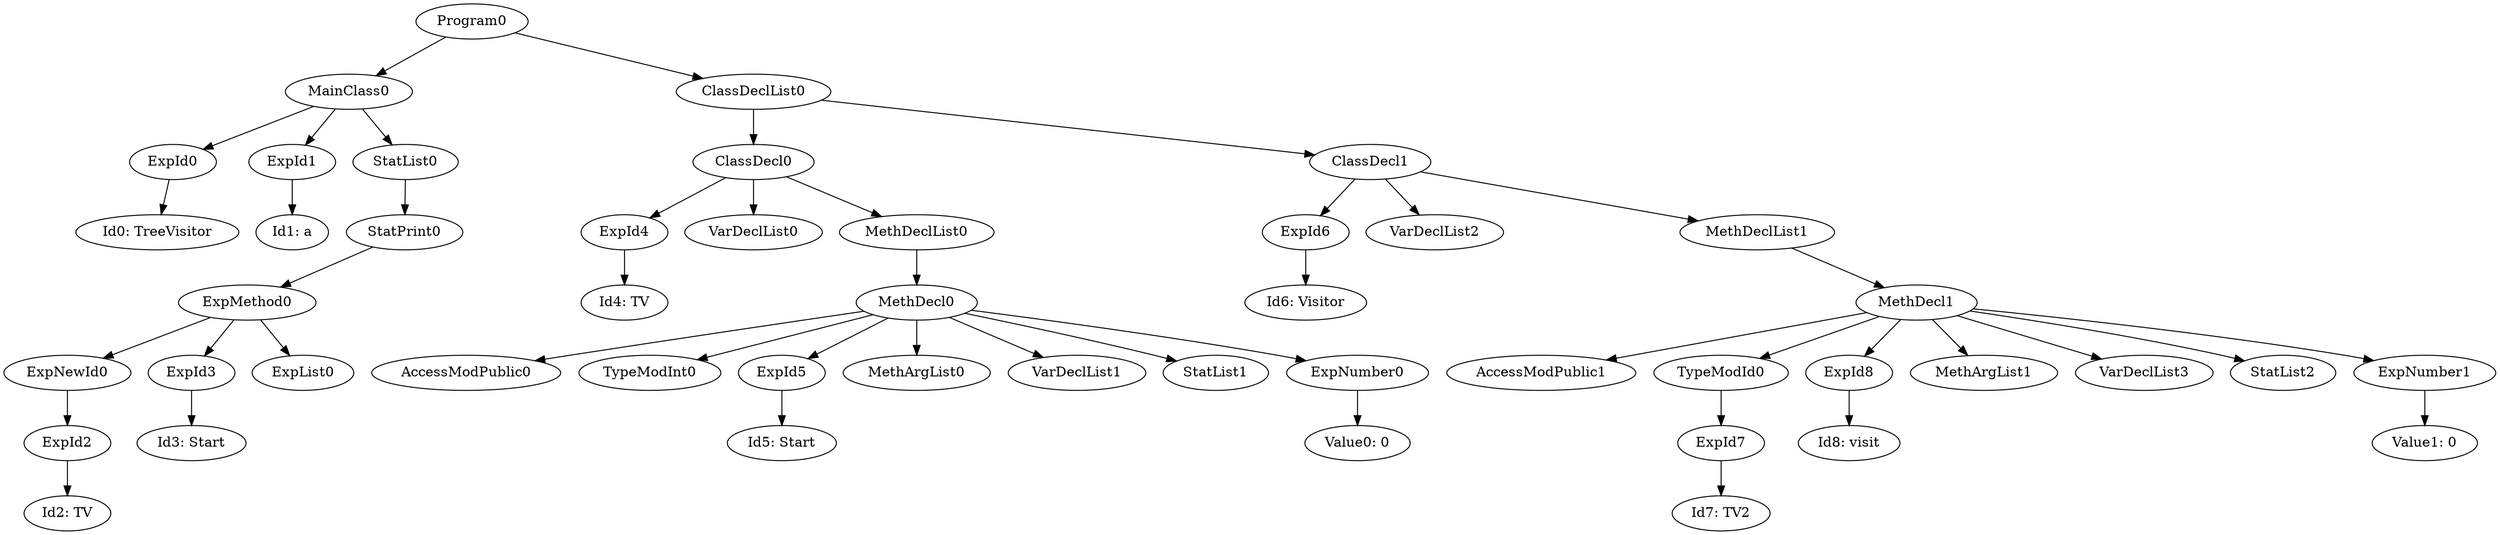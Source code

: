 digraph {
	ordering = out;
	ExpNumber1 -> "Value1: 0";
	Program0 -> MainClass0;
	Program0 -> ClassDeclList0;
	StatList0 -> StatPrint0;
	ExpNumber0 -> "Value0: 0";
	ExpId7 -> "Id7: TV2";
	StatPrint0 -> ExpMethod0;
	ExpNewId0 -> ExpId2;
	MainClass0 -> ExpId0;
	MainClass0 -> ExpId1;
	MainClass0 -> StatList0;
	ClassDeclList0 -> ClassDecl0;
	ClassDeclList0 -> ClassDecl1;
	ExpId1 -> "Id1: a";
	MethDeclList0 -> MethDecl0;
	ExpId8 -> "Id8: visit";
	ExpId2 -> "Id2: TV";
	ClassDecl1 -> ExpId6;
	ClassDecl1 -> VarDeclList2;
	ClassDecl1 -> MethDeclList1;
	TypeModId0 -> ExpId7;
	ExpId3 -> "Id3: Start";
	ExpId4 -> "Id4: TV";
	ExpMethod0 -> ExpNewId0;
	ExpMethod0 -> ExpId3;
	ExpMethod0 -> ExpList0;
	ClassDecl0 -> ExpId4;
	ClassDecl0 -> VarDeclList0;
	ClassDecl0 -> MethDeclList0;
	MethDeclList1 -> MethDecl1;
	MethDecl0 -> AccessModPublic0;
	MethDecl0 -> TypeModInt0;
	MethDecl0 -> ExpId5;
	MethDecl0 -> MethArgList0;
	MethDecl0 -> VarDeclList1;
	MethDecl0 -> StatList1;
	MethDecl0 -> ExpNumber0;
	ExpId5 -> "Id5: Start";
	ExpId6 -> "Id6: Visitor";
	ExpId0 -> "Id0: TreeVisitor";
	MethDecl1 -> AccessModPublic1;
	MethDecl1 -> TypeModId0;
	MethDecl1 -> ExpId8;
	MethDecl1 -> MethArgList1;
	MethDecl1 -> VarDeclList3;
	MethDecl1 -> StatList2;
	MethDecl1 -> ExpNumber1;
}
